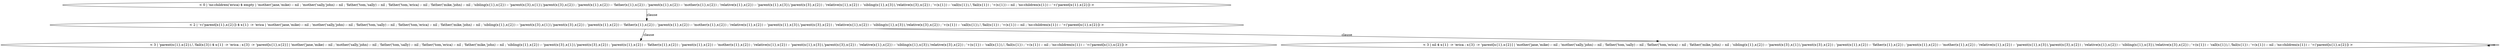 digraph {
	0 [label="< 0 | 'no-children('erica) $ empty | 'mother('jane,'mike) :- nil ; 'mother('sally,'john) :- nil ; 'father('tom,'sally) :- nil ; 'father('tom,'erica) :- nil ; 'father('mike,'john) :- nil ; 'sibling(x{1},x{2}) :- 'parent(x{3},x{1}),'parent(x{3},x{2}) ; 'parent(x{1},x{2}) :- 'father(x{1},x{2}) ; 'parent(x{1},x{2}) :- 'mother(x{1},x{2}) ; 'relative(x{1},x{2}) :- 'parent(x{1},x{3}),'parent(x{3},x{2}) ; 'relative(x{1},x{2}) :- 'sibling(x{1},x{3}),'relative(x{3},x{2}) ; '\+(x{1}) :- 'call(x{1}),!,'fail(x{1}) ; '\+(x{1}) :- nil ; 'no-children(x{1}) :- '\+('parent[x{1},x{2}]) >"];
	0 -> 1 [label="clause"];
	1 [label="< 2 | '\+('parent[x{1},x{2}]) $ x{1} -> 'erica | 'mother('jane,'mike) :- nil ; 'mother('sally,'john) :- nil ; 'father('tom,'sally) :- nil ; 'father('tom,'erica) :- nil ; 'father('mike,'john) :- nil ; 'sibling(x{1},x{2}) :- 'parent(x{3},x{1}),'parent(x{3},x{2}) ; 'parent(x{1},x{2}) :- 'father(x{1},x{2}) ; 'parent(x{1},x{2}) :- 'mother(x{1},x{2}) ; 'relative(x{1},x{2}) :- 'parent(x{1},x{3}),'parent(x{3},x{2}) ; 'relative(x{1},x{2}) :- 'sibling(x{1},x{3}),'relative(x{3},x{2}) ; '\+(x{1}) :- 'call(x{1}),!,'fail(x{1}) ; '\+(x{1}) :- nil ; 'no-children(x{1}) :- '\+('parent[x{1},x{2}]) >"];
	1 -> 2 [label="clause"];
	2 [label="< 3 | 'parent(x{1},x{2}),!,'fail(x{3}) $ x{1} -> 'erica ; x{3} -> 'parent[x{1},x{2}] | 'mother('jane,'mike) :- nil ; 'mother('sally,'john) :- nil ; 'father('tom,'sally) :- nil ; 'father('tom,'erica) :- nil ; 'father('mike,'john) :- nil ; 'sibling(x{1},x{2}) :- 'parent(x{3},x{1}),'parent(x{3},x{2}) ; 'parent(x{1},x{2}) :- 'father(x{1},x{2}) ; 'parent(x{1},x{2}) :- 'mother(x{1},x{2}) ; 'relative(x{1},x{2}) :- 'parent(x{1},x{3}),'parent(x{3},x{2}) ; 'relative(x{1},x{2}) :- 'sibling(x{1},x{3}),'relative(x{3},x{2}) ; '\+(x{1}) :- 'call(x{1}),!,'fail(x{1}) ; '\+(x{1}) :- nil ; 'no-children(x{1}) :- '\+('parent[x{1},x{2}]) >"];
	1 -> 3 [label="clause"];
	3 [label="< 3 | nil $ x{1} -> 'erica ; x{3} -> 'parent[x{1},x{2}] | 'mother('jane,'mike) :- nil ; 'mother('sally,'john) :- nil ; 'father('tom,'sally) :- nil ; 'father('tom,'erica) :- nil ; 'father('mike,'john) :- nil ; 'sibling(x{1},x{2}) :- 'parent(x{3},x{1}),'parent(x{3},x{2}) ; 'parent(x{1},x{2}) :- 'father(x{1},x{2}) ; 'parent(x{1},x{2}) :- 'mother(x{1},x{2}) ; 'relative(x{1},x{2}) :- 'parent(x{1},x{3}),'parent(x{3},x{2}) ; 'relative(x{1},x{2}) :- 'sibling(x{1},x{3}),'relative(x{3},x{2}) ; '\+(x{1}) :- 'call(x{1}),!,'fail(x{1}) ; '\+(x{1}) :- nil ; 'no-children(x{1}) :- '\+('parent[x{1},x{2}]) >"];
	3 -> 3;
}
